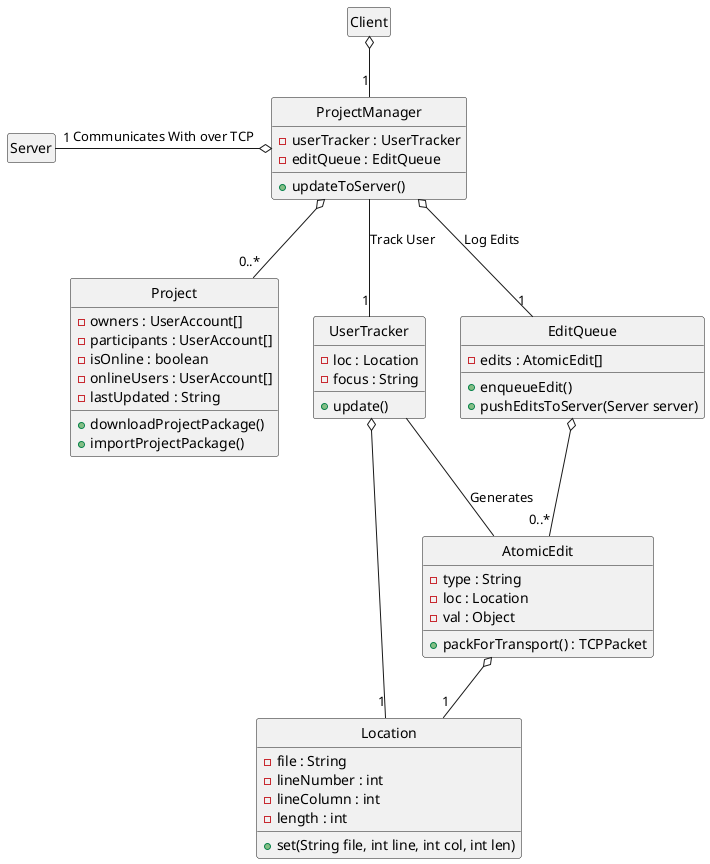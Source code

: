 @startuml
hide circle
hide empty members

class "Client" as sq_c

class "ProjectManager" as sq_projmgr {
    -userTracker : UserTracker
    -editQueue : EditQueue
    +updateToServer()
}

class "Server" as sq_server

class "Project" as proj {
    -owners : UserAccount[]
    -participants : UserAccount[]
    -isOnline : boolean
    -onlineUsers : UserAccount[]
    -lastUpdated : String
    +downloadProjectPackage()
    +importProjectPackage()
}

class "UserTracker" as projmgr_utrack {
    -loc : Location
    -focus : String
    +update()
}

class "EditQueue" as projmgr_editq {
    -edits : AtomicEdit[]
    +enqueueEdit()
    +pushEditsToServer(Server server)
}

class "AtomicEdit" as editq_atomedit {
    -type : String
    -loc : Location
    -val : Object
    +packForTransport() : TCPPacket
}

class "Location" as loc {
    -file : String
    -lineNumber : int
    -lineColumn : int
    -length : int
    +set(String file, int line, int col, int len)
}

sq_c o-- "1" sq_projmgr

sq_projmgr o-left- "1" sq_server : Communicates With over TCP

sq_projmgr -- "1" projmgr_utrack : Track User
sq_projmgr o-- "1" projmgr_editq : Log Edits
sq_projmgr o-- "0..*" proj

projmgr_editq o-- "0..*" editq_atomedit

projmgr_utrack o-- "1" loc
projmgr_utrack -- editq_atomedit : Generates

editq_atomedit o-- "1" loc



@enduml